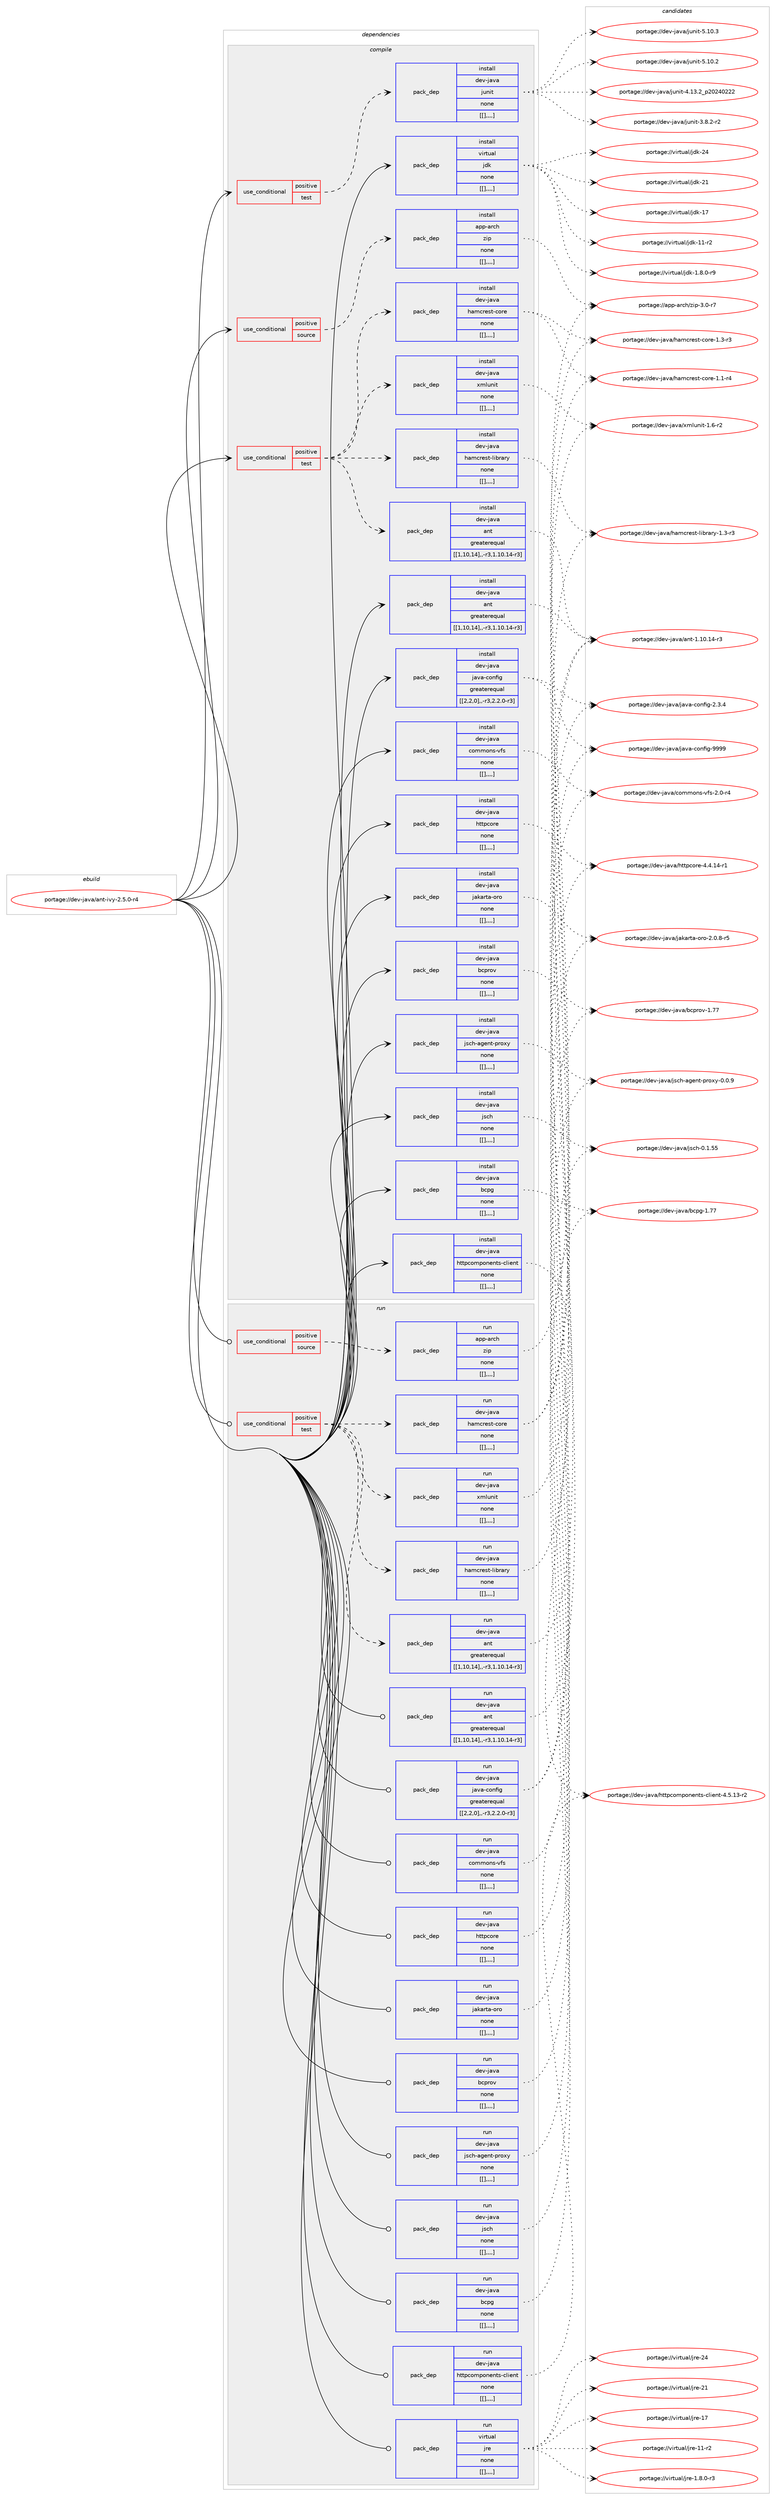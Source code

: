 digraph prolog {

# *************
# Graph options
# *************

newrank=true;
concentrate=true;
compound=true;
graph [rankdir=LR,fontname=Helvetica,fontsize=10,ranksep=1.5];#, ranksep=2.5, nodesep=0.2];
edge  [arrowhead=vee];
node  [fontname=Helvetica,fontsize=10];

# **********
# The ebuild
# **********

subgraph cluster_leftcol {
color=gray;
label=<<i>ebuild</i>>;
id [label="portage://dev-java/ant-ivy-2.5.0-r4", color=red, width=4, href="../dev-java/ant-ivy-2.5.0-r4.svg"];
}

# ****************
# The dependencies
# ****************

subgraph cluster_midcol {
color=gray;
label=<<i>dependencies</i>>;
subgraph cluster_compile {
fillcolor="#eeeeee";
style=filled;
label=<<i>compile</i>>;
subgraph cond21866 {
dependency93073 [label=<<TABLE BORDER="0" CELLBORDER="1" CELLSPACING="0" CELLPADDING="4"><TR><TD ROWSPAN="3" CELLPADDING="10">use_conditional</TD></TR><TR><TD>positive</TD></TR><TR><TD>source</TD></TR></TABLE>>, shape=none, color=red];
subgraph pack70156 {
dependency93074 [label=<<TABLE BORDER="0" CELLBORDER="1" CELLSPACING="0" CELLPADDING="4" WIDTH="220"><TR><TD ROWSPAN="6" CELLPADDING="30">pack_dep</TD></TR><TR><TD WIDTH="110">install</TD></TR><TR><TD>app-arch</TD></TR><TR><TD>zip</TD></TR><TR><TD>none</TD></TR><TR><TD>[[],,,,]</TD></TR></TABLE>>, shape=none, color=blue];
}
dependency93073:e -> dependency93074:w [weight=20,style="dashed",arrowhead="vee"];
}
id:e -> dependency93073:w [weight=20,style="solid",arrowhead="vee"];
subgraph cond21867 {
dependency93075 [label=<<TABLE BORDER="0" CELLBORDER="1" CELLSPACING="0" CELLPADDING="4"><TR><TD ROWSPAN="3" CELLPADDING="10">use_conditional</TD></TR><TR><TD>positive</TD></TR><TR><TD>test</TD></TR></TABLE>>, shape=none, color=red];
subgraph pack70157 {
dependency93076 [label=<<TABLE BORDER="0" CELLBORDER="1" CELLSPACING="0" CELLPADDING="4" WIDTH="220"><TR><TD ROWSPAN="6" CELLPADDING="30">pack_dep</TD></TR><TR><TD WIDTH="110">install</TD></TR><TR><TD>dev-java</TD></TR><TR><TD>ant</TD></TR><TR><TD>greaterequal</TD></TR><TR><TD>[[1,10,14],,-r3,1.10.14-r3]</TD></TR></TABLE>>, shape=none, color=blue];
}
dependency93075:e -> dependency93076:w [weight=20,style="dashed",arrowhead="vee"];
subgraph pack70158 {
dependency93077 [label=<<TABLE BORDER="0" CELLBORDER="1" CELLSPACING="0" CELLPADDING="4" WIDTH="220"><TR><TD ROWSPAN="6" CELLPADDING="30">pack_dep</TD></TR><TR><TD WIDTH="110">install</TD></TR><TR><TD>dev-java</TD></TR><TR><TD>hamcrest-core</TD></TR><TR><TD>none</TD></TR><TR><TD>[[],,,,]</TD></TR></TABLE>>, shape=none, color=blue];
}
dependency93075:e -> dependency93077:w [weight=20,style="dashed",arrowhead="vee"];
subgraph pack70159 {
dependency93078 [label=<<TABLE BORDER="0" CELLBORDER="1" CELLSPACING="0" CELLPADDING="4" WIDTH="220"><TR><TD ROWSPAN="6" CELLPADDING="30">pack_dep</TD></TR><TR><TD WIDTH="110">install</TD></TR><TR><TD>dev-java</TD></TR><TR><TD>hamcrest-library</TD></TR><TR><TD>none</TD></TR><TR><TD>[[],,,,]</TD></TR></TABLE>>, shape=none, color=blue];
}
dependency93075:e -> dependency93078:w [weight=20,style="dashed",arrowhead="vee"];
subgraph pack70160 {
dependency93079 [label=<<TABLE BORDER="0" CELLBORDER="1" CELLSPACING="0" CELLPADDING="4" WIDTH="220"><TR><TD ROWSPAN="6" CELLPADDING="30">pack_dep</TD></TR><TR><TD WIDTH="110">install</TD></TR><TR><TD>dev-java</TD></TR><TR><TD>xmlunit</TD></TR><TR><TD>none</TD></TR><TR><TD>[[],,,,]</TD></TR></TABLE>>, shape=none, color=blue];
}
dependency93075:e -> dependency93079:w [weight=20,style="dashed",arrowhead="vee"];
}
id:e -> dependency93075:w [weight=20,style="solid",arrowhead="vee"];
subgraph cond21868 {
dependency93080 [label=<<TABLE BORDER="0" CELLBORDER="1" CELLSPACING="0" CELLPADDING="4"><TR><TD ROWSPAN="3" CELLPADDING="10">use_conditional</TD></TR><TR><TD>positive</TD></TR><TR><TD>test</TD></TR></TABLE>>, shape=none, color=red];
subgraph pack70161 {
dependency93081 [label=<<TABLE BORDER="0" CELLBORDER="1" CELLSPACING="0" CELLPADDING="4" WIDTH="220"><TR><TD ROWSPAN="6" CELLPADDING="30">pack_dep</TD></TR><TR><TD WIDTH="110">install</TD></TR><TR><TD>dev-java</TD></TR><TR><TD>junit</TD></TR><TR><TD>none</TD></TR><TR><TD>[[],,,,]</TD></TR></TABLE>>, shape=none, color=blue];
}
dependency93080:e -> dependency93081:w [weight=20,style="dashed",arrowhead="vee"];
}
id:e -> dependency93080:w [weight=20,style="solid",arrowhead="vee"];
subgraph pack70162 {
dependency93082 [label=<<TABLE BORDER="0" CELLBORDER="1" CELLSPACING="0" CELLPADDING="4" WIDTH="220"><TR><TD ROWSPAN="6" CELLPADDING="30">pack_dep</TD></TR><TR><TD WIDTH="110">install</TD></TR><TR><TD>dev-java</TD></TR><TR><TD>ant</TD></TR><TR><TD>greaterequal</TD></TR><TR><TD>[[1,10,14],,-r3,1.10.14-r3]</TD></TR></TABLE>>, shape=none, color=blue];
}
id:e -> dependency93082:w [weight=20,style="solid",arrowhead="vee"];
subgraph pack70163 {
dependency93083 [label=<<TABLE BORDER="0" CELLBORDER="1" CELLSPACING="0" CELLPADDING="4" WIDTH="220"><TR><TD ROWSPAN="6" CELLPADDING="30">pack_dep</TD></TR><TR><TD WIDTH="110">install</TD></TR><TR><TD>dev-java</TD></TR><TR><TD>bcpg</TD></TR><TR><TD>none</TD></TR><TR><TD>[[],,,,]</TD></TR></TABLE>>, shape=none, color=blue];
}
id:e -> dependency93083:w [weight=20,style="solid",arrowhead="vee"];
subgraph pack70164 {
dependency93084 [label=<<TABLE BORDER="0" CELLBORDER="1" CELLSPACING="0" CELLPADDING="4" WIDTH="220"><TR><TD ROWSPAN="6" CELLPADDING="30">pack_dep</TD></TR><TR><TD WIDTH="110">install</TD></TR><TR><TD>dev-java</TD></TR><TR><TD>bcprov</TD></TR><TR><TD>none</TD></TR><TR><TD>[[],,,,]</TD></TR></TABLE>>, shape=none, color=blue];
}
id:e -> dependency93084:w [weight=20,style="solid",arrowhead="vee"];
subgraph pack70165 {
dependency93085 [label=<<TABLE BORDER="0" CELLBORDER="1" CELLSPACING="0" CELLPADDING="4" WIDTH="220"><TR><TD ROWSPAN="6" CELLPADDING="30">pack_dep</TD></TR><TR><TD WIDTH="110">install</TD></TR><TR><TD>dev-java</TD></TR><TR><TD>commons-vfs</TD></TR><TR><TD>none</TD></TR><TR><TD>[[],,,,]</TD></TR></TABLE>>, shape=none, color=blue];
}
id:e -> dependency93085:w [weight=20,style="solid",arrowhead="vee"];
subgraph pack70166 {
dependency93086 [label=<<TABLE BORDER="0" CELLBORDER="1" CELLSPACING="0" CELLPADDING="4" WIDTH="220"><TR><TD ROWSPAN="6" CELLPADDING="30">pack_dep</TD></TR><TR><TD WIDTH="110">install</TD></TR><TR><TD>dev-java</TD></TR><TR><TD>httpcomponents-client</TD></TR><TR><TD>none</TD></TR><TR><TD>[[],,,,]</TD></TR></TABLE>>, shape=none, color=blue];
}
id:e -> dependency93086:w [weight=20,style="solid",arrowhead="vee"];
subgraph pack70167 {
dependency93087 [label=<<TABLE BORDER="0" CELLBORDER="1" CELLSPACING="0" CELLPADDING="4" WIDTH="220"><TR><TD ROWSPAN="6" CELLPADDING="30">pack_dep</TD></TR><TR><TD WIDTH="110">install</TD></TR><TR><TD>dev-java</TD></TR><TR><TD>httpcore</TD></TR><TR><TD>none</TD></TR><TR><TD>[[],,,,]</TD></TR></TABLE>>, shape=none, color=blue];
}
id:e -> dependency93087:w [weight=20,style="solid",arrowhead="vee"];
subgraph pack70168 {
dependency93088 [label=<<TABLE BORDER="0" CELLBORDER="1" CELLSPACING="0" CELLPADDING="4" WIDTH="220"><TR><TD ROWSPAN="6" CELLPADDING="30">pack_dep</TD></TR><TR><TD WIDTH="110">install</TD></TR><TR><TD>dev-java</TD></TR><TR><TD>jakarta-oro</TD></TR><TR><TD>none</TD></TR><TR><TD>[[],,,,]</TD></TR></TABLE>>, shape=none, color=blue];
}
id:e -> dependency93088:w [weight=20,style="solid",arrowhead="vee"];
subgraph pack70169 {
dependency93089 [label=<<TABLE BORDER="0" CELLBORDER="1" CELLSPACING="0" CELLPADDING="4" WIDTH="220"><TR><TD ROWSPAN="6" CELLPADDING="30">pack_dep</TD></TR><TR><TD WIDTH="110">install</TD></TR><TR><TD>dev-java</TD></TR><TR><TD>java-config</TD></TR><TR><TD>greaterequal</TD></TR><TR><TD>[[2,2,0],,-r3,2.2.0-r3]</TD></TR></TABLE>>, shape=none, color=blue];
}
id:e -> dependency93089:w [weight=20,style="solid",arrowhead="vee"];
subgraph pack70170 {
dependency93090 [label=<<TABLE BORDER="0" CELLBORDER="1" CELLSPACING="0" CELLPADDING="4" WIDTH="220"><TR><TD ROWSPAN="6" CELLPADDING="30">pack_dep</TD></TR><TR><TD WIDTH="110">install</TD></TR><TR><TD>dev-java</TD></TR><TR><TD>jsch</TD></TR><TR><TD>none</TD></TR><TR><TD>[[],,,,]</TD></TR></TABLE>>, shape=none, color=blue];
}
id:e -> dependency93090:w [weight=20,style="solid",arrowhead="vee"];
subgraph pack70171 {
dependency93091 [label=<<TABLE BORDER="0" CELLBORDER="1" CELLSPACING="0" CELLPADDING="4" WIDTH="220"><TR><TD ROWSPAN="6" CELLPADDING="30">pack_dep</TD></TR><TR><TD WIDTH="110">install</TD></TR><TR><TD>dev-java</TD></TR><TR><TD>jsch-agent-proxy</TD></TR><TR><TD>none</TD></TR><TR><TD>[[],,,,]</TD></TR></TABLE>>, shape=none, color=blue];
}
id:e -> dependency93091:w [weight=20,style="solid",arrowhead="vee"];
subgraph pack70172 {
dependency93092 [label=<<TABLE BORDER="0" CELLBORDER="1" CELLSPACING="0" CELLPADDING="4" WIDTH="220"><TR><TD ROWSPAN="6" CELLPADDING="30">pack_dep</TD></TR><TR><TD WIDTH="110">install</TD></TR><TR><TD>virtual</TD></TR><TR><TD>jdk</TD></TR><TR><TD>none</TD></TR><TR><TD>[[],,,,]</TD></TR></TABLE>>, shape=none, color=blue];
}
id:e -> dependency93092:w [weight=20,style="solid",arrowhead="vee"];
}
subgraph cluster_compileandrun {
fillcolor="#eeeeee";
style=filled;
label=<<i>compile and run</i>>;
}
subgraph cluster_run {
fillcolor="#eeeeee";
style=filled;
label=<<i>run</i>>;
subgraph cond21869 {
dependency93093 [label=<<TABLE BORDER="0" CELLBORDER="1" CELLSPACING="0" CELLPADDING="4"><TR><TD ROWSPAN="3" CELLPADDING="10">use_conditional</TD></TR><TR><TD>positive</TD></TR><TR><TD>source</TD></TR></TABLE>>, shape=none, color=red];
subgraph pack70173 {
dependency93094 [label=<<TABLE BORDER="0" CELLBORDER="1" CELLSPACING="0" CELLPADDING="4" WIDTH="220"><TR><TD ROWSPAN="6" CELLPADDING="30">pack_dep</TD></TR><TR><TD WIDTH="110">run</TD></TR><TR><TD>app-arch</TD></TR><TR><TD>zip</TD></TR><TR><TD>none</TD></TR><TR><TD>[[],,,,]</TD></TR></TABLE>>, shape=none, color=blue];
}
dependency93093:e -> dependency93094:w [weight=20,style="dashed",arrowhead="vee"];
}
id:e -> dependency93093:w [weight=20,style="solid",arrowhead="odot"];
subgraph cond21870 {
dependency93095 [label=<<TABLE BORDER="0" CELLBORDER="1" CELLSPACING="0" CELLPADDING="4"><TR><TD ROWSPAN="3" CELLPADDING="10">use_conditional</TD></TR><TR><TD>positive</TD></TR><TR><TD>test</TD></TR></TABLE>>, shape=none, color=red];
subgraph pack70174 {
dependency93096 [label=<<TABLE BORDER="0" CELLBORDER="1" CELLSPACING="0" CELLPADDING="4" WIDTH="220"><TR><TD ROWSPAN="6" CELLPADDING="30">pack_dep</TD></TR><TR><TD WIDTH="110">run</TD></TR><TR><TD>dev-java</TD></TR><TR><TD>ant</TD></TR><TR><TD>greaterequal</TD></TR><TR><TD>[[1,10,14],,-r3,1.10.14-r3]</TD></TR></TABLE>>, shape=none, color=blue];
}
dependency93095:e -> dependency93096:w [weight=20,style="dashed",arrowhead="vee"];
subgraph pack70175 {
dependency93097 [label=<<TABLE BORDER="0" CELLBORDER="1" CELLSPACING="0" CELLPADDING="4" WIDTH="220"><TR><TD ROWSPAN="6" CELLPADDING="30">pack_dep</TD></TR><TR><TD WIDTH="110">run</TD></TR><TR><TD>dev-java</TD></TR><TR><TD>hamcrest-core</TD></TR><TR><TD>none</TD></TR><TR><TD>[[],,,,]</TD></TR></TABLE>>, shape=none, color=blue];
}
dependency93095:e -> dependency93097:w [weight=20,style="dashed",arrowhead="vee"];
subgraph pack70176 {
dependency93098 [label=<<TABLE BORDER="0" CELLBORDER="1" CELLSPACING="0" CELLPADDING="4" WIDTH="220"><TR><TD ROWSPAN="6" CELLPADDING="30">pack_dep</TD></TR><TR><TD WIDTH="110">run</TD></TR><TR><TD>dev-java</TD></TR><TR><TD>hamcrest-library</TD></TR><TR><TD>none</TD></TR><TR><TD>[[],,,,]</TD></TR></TABLE>>, shape=none, color=blue];
}
dependency93095:e -> dependency93098:w [weight=20,style="dashed",arrowhead="vee"];
subgraph pack70177 {
dependency93099 [label=<<TABLE BORDER="0" CELLBORDER="1" CELLSPACING="0" CELLPADDING="4" WIDTH="220"><TR><TD ROWSPAN="6" CELLPADDING="30">pack_dep</TD></TR><TR><TD WIDTH="110">run</TD></TR><TR><TD>dev-java</TD></TR><TR><TD>xmlunit</TD></TR><TR><TD>none</TD></TR><TR><TD>[[],,,,]</TD></TR></TABLE>>, shape=none, color=blue];
}
dependency93095:e -> dependency93099:w [weight=20,style="dashed",arrowhead="vee"];
}
id:e -> dependency93095:w [weight=20,style="solid",arrowhead="odot"];
subgraph pack70178 {
dependency93100 [label=<<TABLE BORDER="0" CELLBORDER="1" CELLSPACING="0" CELLPADDING="4" WIDTH="220"><TR><TD ROWSPAN="6" CELLPADDING="30">pack_dep</TD></TR><TR><TD WIDTH="110">run</TD></TR><TR><TD>dev-java</TD></TR><TR><TD>ant</TD></TR><TR><TD>greaterequal</TD></TR><TR><TD>[[1,10,14],,-r3,1.10.14-r3]</TD></TR></TABLE>>, shape=none, color=blue];
}
id:e -> dependency93100:w [weight=20,style="solid",arrowhead="odot"];
subgraph pack70179 {
dependency93101 [label=<<TABLE BORDER="0" CELLBORDER="1" CELLSPACING="0" CELLPADDING="4" WIDTH="220"><TR><TD ROWSPAN="6" CELLPADDING="30">pack_dep</TD></TR><TR><TD WIDTH="110">run</TD></TR><TR><TD>dev-java</TD></TR><TR><TD>bcpg</TD></TR><TR><TD>none</TD></TR><TR><TD>[[],,,,]</TD></TR></TABLE>>, shape=none, color=blue];
}
id:e -> dependency93101:w [weight=20,style="solid",arrowhead="odot"];
subgraph pack70180 {
dependency93102 [label=<<TABLE BORDER="0" CELLBORDER="1" CELLSPACING="0" CELLPADDING="4" WIDTH="220"><TR><TD ROWSPAN="6" CELLPADDING="30">pack_dep</TD></TR><TR><TD WIDTH="110">run</TD></TR><TR><TD>dev-java</TD></TR><TR><TD>bcprov</TD></TR><TR><TD>none</TD></TR><TR><TD>[[],,,,]</TD></TR></TABLE>>, shape=none, color=blue];
}
id:e -> dependency93102:w [weight=20,style="solid",arrowhead="odot"];
subgraph pack70181 {
dependency93103 [label=<<TABLE BORDER="0" CELLBORDER="1" CELLSPACING="0" CELLPADDING="4" WIDTH="220"><TR><TD ROWSPAN="6" CELLPADDING="30">pack_dep</TD></TR><TR><TD WIDTH="110">run</TD></TR><TR><TD>dev-java</TD></TR><TR><TD>commons-vfs</TD></TR><TR><TD>none</TD></TR><TR><TD>[[],,,,]</TD></TR></TABLE>>, shape=none, color=blue];
}
id:e -> dependency93103:w [weight=20,style="solid",arrowhead="odot"];
subgraph pack70182 {
dependency93104 [label=<<TABLE BORDER="0" CELLBORDER="1" CELLSPACING="0" CELLPADDING="4" WIDTH="220"><TR><TD ROWSPAN="6" CELLPADDING="30">pack_dep</TD></TR><TR><TD WIDTH="110">run</TD></TR><TR><TD>dev-java</TD></TR><TR><TD>httpcomponents-client</TD></TR><TR><TD>none</TD></TR><TR><TD>[[],,,,]</TD></TR></TABLE>>, shape=none, color=blue];
}
id:e -> dependency93104:w [weight=20,style="solid",arrowhead="odot"];
subgraph pack70183 {
dependency93105 [label=<<TABLE BORDER="0" CELLBORDER="1" CELLSPACING="0" CELLPADDING="4" WIDTH="220"><TR><TD ROWSPAN="6" CELLPADDING="30">pack_dep</TD></TR><TR><TD WIDTH="110">run</TD></TR><TR><TD>dev-java</TD></TR><TR><TD>httpcore</TD></TR><TR><TD>none</TD></TR><TR><TD>[[],,,,]</TD></TR></TABLE>>, shape=none, color=blue];
}
id:e -> dependency93105:w [weight=20,style="solid",arrowhead="odot"];
subgraph pack70184 {
dependency93106 [label=<<TABLE BORDER="0" CELLBORDER="1" CELLSPACING="0" CELLPADDING="4" WIDTH="220"><TR><TD ROWSPAN="6" CELLPADDING="30">pack_dep</TD></TR><TR><TD WIDTH="110">run</TD></TR><TR><TD>dev-java</TD></TR><TR><TD>jakarta-oro</TD></TR><TR><TD>none</TD></TR><TR><TD>[[],,,,]</TD></TR></TABLE>>, shape=none, color=blue];
}
id:e -> dependency93106:w [weight=20,style="solid",arrowhead="odot"];
subgraph pack70185 {
dependency93107 [label=<<TABLE BORDER="0" CELLBORDER="1" CELLSPACING="0" CELLPADDING="4" WIDTH="220"><TR><TD ROWSPAN="6" CELLPADDING="30">pack_dep</TD></TR><TR><TD WIDTH="110">run</TD></TR><TR><TD>dev-java</TD></TR><TR><TD>java-config</TD></TR><TR><TD>greaterequal</TD></TR><TR><TD>[[2,2,0],,-r3,2.2.0-r3]</TD></TR></TABLE>>, shape=none, color=blue];
}
id:e -> dependency93107:w [weight=20,style="solid",arrowhead="odot"];
subgraph pack70186 {
dependency93108 [label=<<TABLE BORDER="0" CELLBORDER="1" CELLSPACING="0" CELLPADDING="4" WIDTH="220"><TR><TD ROWSPAN="6" CELLPADDING="30">pack_dep</TD></TR><TR><TD WIDTH="110">run</TD></TR><TR><TD>dev-java</TD></TR><TR><TD>jsch</TD></TR><TR><TD>none</TD></TR><TR><TD>[[],,,,]</TD></TR></TABLE>>, shape=none, color=blue];
}
id:e -> dependency93108:w [weight=20,style="solid",arrowhead="odot"];
subgraph pack70187 {
dependency93109 [label=<<TABLE BORDER="0" CELLBORDER="1" CELLSPACING="0" CELLPADDING="4" WIDTH="220"><TR><TD ROWSPAN="6" CELLPADDING="30">pack_dep</TD></TR><TR><TD WIDTH="110">run</TD></TR><TR><TD>dev-java</TD></TR><TR><TD>jsch-agent-proxy</TD></TR><TR><TD>none</TD></TR><TR><TD>[[],,,,]</TD></TR></TABLE>>, shape=none, color=blue];
}
id:e -> dependency93109:w [weight=20,style="solid",arrowhead="odot"];
subgraph pack70188 {
dependency93110 [label=<<TABLE BORDER="0" CELLBORDER="1" CELLSPACING="0" CELLPADDING="4" WIDTH="220"><TR><TD ROWSPAN="6" CELLPADDING="30">pack_dep</TD></TR><TR><TD WIDTH="110">run</TD></TR><TR><TD>virtual</TD></TR><TR><TD>jre</TD></TR><TR><TD>none</TD></TR><TR><TD>[[],,,,]</TD></TR></TABLE>>, shape=none, color=blue];
}
id:e -> dependency93110:w [weight=20,style="solid",arrowhead="odot"];
}
}

# **************
# The candidates
# **************

subgraph cluster_choices {
rank=same;
color=gray;
label=<<i>candidates</i>>;

subgraph choice70156 {
color=black;
nodesep=1;
choice9711211245971149910447122105112455146484511455 [label="portage://app-arch/zip-3.0-r7", color=red, width=4,href="../app-arch/zip-3.0-r7.svg"];
dependency93074:e -> choice9711211245971149910447122105112455146484511455:w [style=dotted,weight="100"];
}
subgraph choice70157 {
color=black;
nodesep=1;
choice100101118451069711897479711011645494649484649524511451 [label="portage://dev-java/ant-1.10.14-r3", color=red, width=4,href="../dev-java/ant-1.10.14-r3.svg"];
dependency93076:e -> choice100101118451069711897479711011645494649484649524511451:w [style=dotted,weight="100"];
}
subgraph choice70158 {
color=black;
nodesep=1;
choice1001011184510697118974710497109991141011151164599111114101454946514511451 [label="portage://dev-java/hamcrest-core-1.3-r3", color=red, width=4,href="../dev-java/hamcrest-core-1.3-r3.svg"];
choice1001011184510697118974710497109991141011151164599111114101454946494511452 [label="portage://dev-java/hamcrest-core-1.1-r4", color=red, width=4,href="../dev-java/hamcrest-core-1.1-r4.svg"];
dependency93077:e -> choice1001011184510697118974710497109991141011151164599111114101454946514511451:w [style=dotted,weight="100"];
dependency93077:e -> choice1001011184510697118974710497109991141011151164599111114101454946494511452:w [style=dotted,weight="100"];
}
subgraph choice70159 {
color=black;
nodesep=1;
choice100101118451069711897471049710999114101115116451081059811497114121454946514511451 [label="portage://dev-java/hamcrest-library-1.3-r3", color=red, width=4,href="../dev-java/hamcrest-library-1.3-r3.svg"];
dependency93078:e -> choice100101118451069711897471049710999114101115116451081059811497114121454946514511451:w [style=dotted,weight="100"];
}
subgraph choice70160 {
color=black;
nodesep=1;
choice10010111845106971189747120109108117110105116454946544511450 [label="portage://dev-java/xmlunit-1.6-r2", color=red, width=4,href="../dev-java/xmlunit-1.6-r2.svg"];
dependency93079:e -> choice10010111845106971189747120109108117110105116454946544511450:w [style=dotted,weight="100"];
}
subgraph choice70161 {
color=black;
nodesep=1;
choice1001011184510697118974710611711010511645534649484651 [label="portage://dev-java/junit-5.10.3", color=red, width=4,href="../dev-java/junit-5.10.3.svg"];
choice1001011184510697118974710611711010511645534649484650 [label="portage://dev-java/junit-5.10.2", color=red, width=4,href="../dev-java/junit-5.10.2.svg"];
choice1001011184510697118974710611711010511645524649514650951125048505248505050 [label="portage://dev-java/junit-4.13.2_p20240222", color=red, width=4,href="../dev-java/junit-4.13.2_p20240222.svg"];
choice100101118451069711897471061171101051164551465646504511450 [label="portage://dev-java/junit-3.8.2-r2", color=red, width=4,href="../dev-java/junit-3.8.2-r2.svg"];
dependency93081:e -> choice1001011184510697118974710611711010511645534649484651:w [style=dotted,weight="100"];
dependency93081:e -> choice1001011184510697118974710611711010511645534649484650:w [style=dotted,weight="100"];
dependency93081:e -> choice1001011184510697118974710611711010511645524649514650951125048505248505050:w [style=dotted,weight="100"];
dependency93081:e -> choice100101118451069711897471061171101051164551465646504511450:w [style=dotted,weight="100"];
}
subgraph choice70162 {
color=black;
nodesep=1;
choice100101118451069711897479711011645494649484649524511451 [label="portage://dev-java/ant-1.10.14-r3", color=red, width=4,href="../dev-java/ant-1.10.14-r3.svg"];
dependency93082:e -> choice100101118451069711897479711011645494649484649524511451:w [style=dotted,weight="100"];
}
subgraph choice70163 {
color=black;
nodesep=1;
choice1001011184510697118974798991121034549465555 [label="portage://dev-java/bcpg-1.77", color=red, width=4,href="../dev-java/bcpg-1.77.svg"];
dependency93083:e -> choice1001011184510697118974798991121034549465555:w [style=dotted,weight="100"];
}
subgraph choice70164 {
color=black;
nodesep=1;
choice1001011184510697118974798991121141111184549465555 [label="portage://dev-java/bcprov-1.77", color=red, width=4,href="../dev-java/bcprov-1.77.svg"];
dependency93084:e -> choice1001011184510697118974798991121141111184549465555:w [style=dotted,weight="100"];
}
subgraph choice70165 {
color=black;
nodesep=1;
choice100101118451069711897479911110910911111011545118102115455046484511452 [label="portage://dev-java/commons-vfs-2.0-r4", color=red, width=4,href="../dev-java/commons-vfs-2.0-r4.svg"];
dependency93085:e -> choice100101118451069711897479911110910911111011545118102115455046484511452:w [style=dotted,weight="100"];
}
subgraph choice70166 {
color=black;
nodesep=1;
choice10010111845106971189747104116116112991111091121111101011101161154599108105101110116455246534649514511450 [label="portage://dev-java/httpcomponents-client-4.5.13-r2", color=red, width=4,href="../dev-java/httpcomponents-client-4.5.13-r2.svg"];
dependency93086:e -> choice10010111845106971189747104116116112991111091121111101011101161154599108105101110116455246534649514511450:w [style=dotted,weight="100"];
}
subgraph choice70167 {
color=black;
nodesep=1;
choice1001011184510697118974710411611611299111114101455246524649524511449 [label="portage://dev-java/httpcore-4.4.14-r1", color=red, width=4,href="../dev-java/httpcore-4.4.14-r1.svg"];
dependency93087:e -> choice1001011184510697118974710411611611299111114101455246524649524511449:w [style=dotted,weight="100"];
}
subgraph choice70168 {
color=black;
nodesep=1;
choice10010111845106971189747106971079711411697451111141114550464846564511453 [label="portage://dev-java/jakarta-oro-2.0.8-r5", color=red, width=4,href="../dev-java/jakarta-oro-2.0.8-r5.svg"];
dependency93088:e -> choice10010111845106971189747106971079711411697451111141114550464846564511453:w [style=dotted,weight="100"];
}
subgraph choice70169 {
color=black;
nodesep=1;
choice10010111845106971189747106971189745991111101021051034557575757 [label="portage://dev-java/java-config-9999", color=red, width=4,href="../dev-java/java-config-9999.svg"];
choice1001011184510697118974710697118974599111110102105103455046514652 [label="portage://dev-java/java-config-2.3.4", color=red, width=4,href="../dev-java/java-config-2.3.4.svg"];
dependency93089:e -> choice10010111845106971189747106971189745991111101021051034557575757:w [style=dotted,weight="100"];
dependency93089:e -> choice1001011184510697118974710697118974599111110102105103455046514652:w [style=dotted,weight="100"];
}
subgraph choice70170 {
color=black;
nodesep=1;
choice100101118451069711897471061159910445484649465353 [label="portage://dev-java/jsch-0.1.55", color=red, width=4,href="../dev-java/jsch-0.1.55.svg"];
dependency93090:e -> choice100101118451069711897471061159910445484649465353:w [style=dotted,weight="100"];
}
subgraph choice70171 {
color=black;
nodesep=1;
choice1001011184510697118974710611599104459710310111011645112114111120121454846484657 [label="portage://dev-java/jsch-agent-proxy-0.0.9", color=red, width=4,href="../dev-java/jsch-agent-proxy-0.0.9.svg"];
dependency93091:e -> choice1001011184510697118974710611599104459710310111011645112114111120121454846484657:w [style=dotted,weight="100"];
}
subgraph choice70172 {
color=black;
nodesep=1;
choice1181051141161179710847106100107455052 [label="portage://virtual/jdk-24", color=red, width=4,href="../virtual/jdk-24.svg"];
choice1181051141161179710847106100107455049 [label="portage://virtual/jdk-21", color=red, width=4,href="../virtual/jdk-21.svg"];
choice1181051141161179710847106100107454955 [label="portage://virtual/jdk-17", color=red, width=4,href="../virtual/jdk-17.svg"];
choice11810511411611797108471061001074549494511450 [label="portage://virtual/jdk-11-r2", color=red, width=4,href="../virtual/jdk-11-r2.svg"];
choice11810511411611797108471061001074549465646484511457 [label="portage://virtual/jdk-1.8.0-r9", color=red, width=4,href="../virtual/jdk-1.8.0-r9.svg"];
dependency93092:e -> choice1181051141161179710847106100107455052:w [style=dotted,weight="100"];
dependency93092:e -> choice1181051141161179710847106100107455049:w [style=dotted,weight="100"];
dependency93092:e -> choice1181051141161179710847106100107454955:w [style=dotted,weight="100"];
dependency93092:e -> choice11810511411611797108471061001074549494511450:w [style=dotted,weight="100"];
dependency93092:e -> choice11810511411611797108471061001074549465646484511457:w [style=dotted,weight="100"];
}
subgraph choice70173 {
color=black;
nodesep=1;
choice9711211245971149910447122105112455146484511455 [label="portage://app-arch/zip-3.0-r7", color=red, width=4,href="../app-arch/zip-3.0-r7.svg"];
dependency93094:e -> choice9711211245971149910447122105112455146484511455:w [style=dotted,weight="100"];
}
subgraph choice70174 {
color=black;
nodesep=1;
choice100101118451069711897479711011645494649484649524511451 [label="portage://dev-java/ant-1.10.14-r3", color=red, width=4,href="../dev-java/ant-1.10.14-r3.svg"];
dependency93096:e -> choice100101118451069711897479711011645494649484649524511451:w [style=dotted,weight="100"];
}
subgraph choice70175 {
color=black;
nodesep=1;
choice1001011184510697118974710497109991141011151164599111114101454946514511451 [label="portage://dev-java/hamcrest-core-1.3-r3", color=red, width=4,href="../dev-java/hamcrest-core-1.3-r3.svg"];
choice1001011184510697118974710497109991141011151164599111114101454946494511452 [label="portage://dev-java/hamcrest-core-1.1-r4", color=red, width=4,href="../dev-java/hamcrest-core-1.1-r4.svg"];
dependency93097:e -> choice1001011184510697118974710497109991141011151164599111114101454946514511451:w [style=dotted,weight="100"];
dependency93097:e -> choice1001011184510697118974710497109991141011151164599111114101454946494511452:w [style=dotted,weight="100"];
}
subgraph choice70176 {
color=black;
nodesep=1;
choice100101118451069711897471049710999114101115116451081059811497114121454946514511451 [label="portage://dev-java/hamcrest-library-1.3-r3", color=red, width=4,href="../dev-java/hamcrest-library-1.3-r3.svg"];
dependency93098:e -> choice100101118451069711897471049710999114101115116451081059811497114121454946514511451:w [style=dotted,weight="100"];
}
subgraph choice70177 {
color=black;
nodesep=1;
choice10010111845106971189747120109108117110105116454946544511450 [label="portage://dev-java/xmlunit-1.6-r2", color=red, width=4,href="../dev-java/xmlunit-1.6-r2.svg"];
dependency93099:e -> choice10010111845106971189747120109108117110105116454946544511450:w [style=dotted,weight="100"];
}
subgraph choice70178 {
color=black;
nodesep=1;
choice100101118451069711897479711011645494649484649524511451 [label="portage://dev-java/ant-1.10.14-r3", color=red, width=4,href="../dev-java/ant-1.10.14-r3.svg"];
dependency93100:e -> choice100101118451069711897479711011645494649484649524511451:w [style=dotted,weight="100"];
}
subgraph choice70179 {
color=black;
nodesep=1;
choice1001011184510697118974798991121034549465555 [label="portage://dev-java/bcpg-1.77", color=red, width=4,href="../dev-java/bcpg-1.77.svg"];
dependency93101:e -> choice1001011184510697118974798991121034549465555:w [style=dotted,weight="100"];
}
subgraph choice70180 {
color=black;
nodesep=1;
choice1001011184510697118974798991121141111184549465555 [label="portage://dev-java/bcprov-1.77", color=red, width=4,href="../dev-java/bcprov-1.77.svg"];
dependency93102:e -> choice1001011184510697118974798991121141111184549465555:w [style=dotted,weight="100"];
}
subgraph choice70181 {
color=black;
nodesep=1;
choice100101118451069711897479911110910911111011545118102115455046484511452 [label="portage://dev-java/commons-vfs-2.0-r4", color=red, width=4,href="../dev-java/commons-vfs-2.0-r4.svg"];
dependency93103:e -> choice100101118451069711897479911110910911111011545118102115455046484511452:w [style=dotted,weight="100"];
}
subgraph choice70182 {
color=black;
nodesep=1;
choice10010111845106971189747104116116112991111091121111101011101161154599108105101110116455246534649514511450 [label="portage://dev-java/httpcomponents-client-4.5.13-r2", color=red, width=4,href="../dev-java/httpcomponents-client-4.5.13-r2.svg"];
dependency93104:e -> choice10010111845106971189747104116116112991111091121111101011101161154599108105101110116455246534649514511450:w [style=dotted,weight="100"];
}
subgraph choice70183 {
color=black;
nodesep=1;
choice1001011184510697118974710411611611299111114101455246524649524511449 [label="portage://dev-java/httpcore-4.4.14-r1", color=red, width=4,href="../dev-java/httpcore-4.4.14-r1.svg"];
dependency93105:e -> choice1001011184510697118974710411611611299111114101455246524649524511449:w [style=dotted,weight="100"];
}
subgraph choice70184 {
color=black;
nodesep=1;
choice10010111845106971189747106971079711411697451111141114550464846564511453 [label="portage://dev-java/jakarta-oro-2.0.8-r5", color=red, width=4,href="../dev-java/jakarta-oro-2.0.8-r5.svg"];
dependency93106:e -> choice10010111845106971189747106971079711411697451111141114550464846564511453:w [style=dotted,weight="100"];
}
subgraph choice70185 {
color=black;
nodesep=1;
choice10010111845106971189747106971189745991111101021051034557575757 [label="portage://dev-java/java-config-9999", color=red, width=4,href="../dev-java/java-config-9999.svg"];
choice1001011184510697118974710697118974599111110102105103455046514652 [label="portage://dev-java/java-config-2.3.4", color=red, width=4,href="../dev-java/java-config-2.3.4.svg"];
dependency93107:e -> choice10010111845106971189747106971189745991111101021051034557575757:w [style=dotted,weight="100"];
dependency93107:e -> choice1001011184510697118974710697118974599111110102105103455046514652:w [style=dotted,weight="100"];
}
subgraph choice70186 {
color=black;
nodesep=1;
choice100101118451069711897471061159910445484649465353 [label="portage://dev-java/jsch-0.1.55", color=red, width=4,href="../dev-java/jsch-0.1.55.svg"];
dependency93108:e -> choice100101118451069711897471061159910445484649465353:w [style=dotted,weight="100"];
}
subgraph choice70187 {
color=black;
nodesep=1;
choice1001011184510697118974710611599104459710310111011645112114111120121454846484657 [label="portage://dev-java/jsch-agent-proxy-0.0.9", color=red, width=4,href="../dev-java/jsch-agent-proxy-0.0.9.svg"];
dependency93109:e -> choice1001011184510697118974710611599104459710310111011645112114111120121454846484657:w [style=dotted,weight="100"];
}
subgraph choice70188 {
color=black;
nodesep=1;
choice1181051141161179710847106114101455052 [label="portage://virtual/jre-24", color=red, width=4,href="../virtual/jre-24.svg"];
choice1181051141161179710847106114101455049 [label="portage://virtual/jre-21", color=red, width=4,href="../virtual/jre-21.svg"];
choice1181051141161179710847106114101454955 [label="portage://virtual/jre-17", color=red, width=4,href="../virtual/jre-17.svg"];
choice11810511411611797108471061141014549494511450 [label="portage://virtual/jre-11-r2", color=red, width=4,href="../virtual/jre-11-r2.svg"];
choice11810511411611797108471061141014549465646484511451 [label="portage://virtual/jre-1.8.0-r3", color=red, width=4,href="../virtual/jre-1.8.0-r3.svg"];
dependency93110:e -> choice1181051141161179710847106114101455052:w [style=dotted,weight="100"];
dependency93110:e -> choice1181051141161179710847106114101455049:w [style=dotted,weight="100"];
dependency93110:e -> choice1181051141161179710847106114101454955:w [style=dotted,weight="100"];
dependency93110:e -> choice11810511411611797108471061141014549494511450:w [style=dotted,weight="100"];
dependency93110:e -> choice11810511411611797108471061141014549465646484511451:w [style=dotted,weight="100"];
}
}

}

